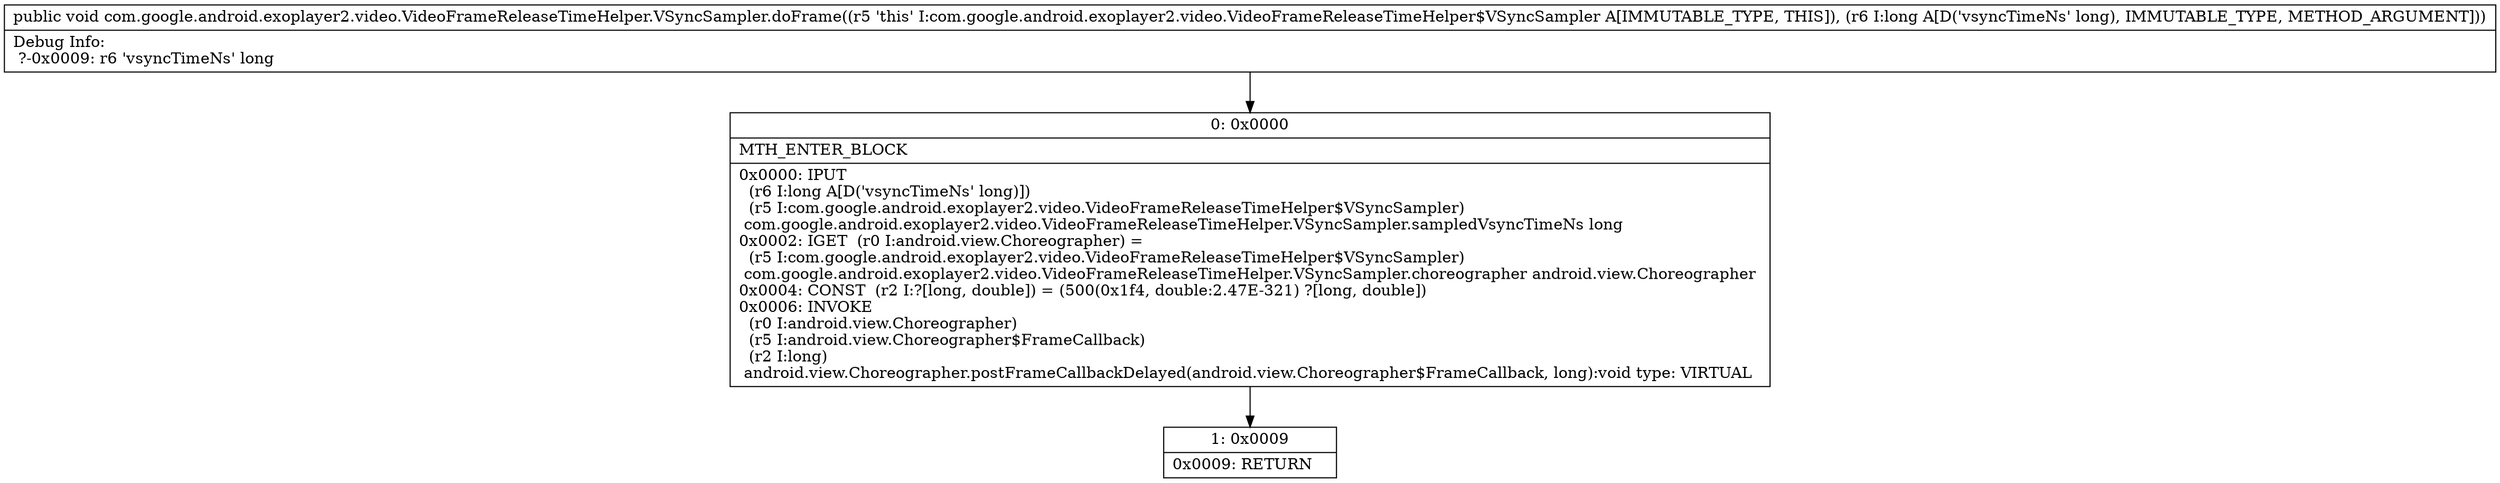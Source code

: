 digraph "CFG forcom.google.android.exoplayer2.video.VideoFrameReleaseTimeHelper.VSyncSampler.doFrame(J)V" {
Node_0 [shape=record,label="{0\:\ 0x0000|MTH_ENTER_BLOCK\l|0x0000: IPUT  \l  (r6 I:long A[D('vsyncTimeNs' long)])\l  (r5 I:com.google.android.exoplayer2.video.VideoFrameReleaseTimeHelper$VSyncSampler)\l com.google.android.exoplayer2.video.VideoFrameReleaseTimeHelper.VSyncSampler.sampledVsyncTimeNs long \l0x0002: IGET  (r0 I:android.view.Choreographer) = \l  (r5 I:com.google.android.exoplayer2.video.VideoFrameReleaseTimeHelper$VSyncSampler)\l com.google.android.exoplayer2.video.VideoFrameReleaseTimeHelper.VSyncSampler.choreographer android.view.Choreographer \l0x0004: CONST  (r2 I:?[long, double]) = (500(0x1f4, double:2.47E\-321) ?[long, double]) \l0x0006: INVOKE  \l  (r0 I:android.view.Choreographer)\l  (r5 I:android.view.Choreographer$FrameCallback)\l  (r2 I:long)\l android.view.Choreographer.postFrameCallbackDelayed(android.view.Choreographer$FrameCallback, long):void type: VIRTUAL \l}"];
Node_1 [shape=record,label="{1\:\ 0x0009|0x0009: RETURN   \l}"];
MethodNode[shape=record,label="{public void com.google.android.exoplayer2.video.VideoFrameReleaseTimeHelper.VSyncSampler.doFrame((r5 'this' I:com.google.android.exoplayer2.video.VideoFrameReleaseTimeHelper$VSyncSampler A[IMMUTABLE_TYPE, THIS]), (r6 I:long A[D('vsyncTimeNs' long), IMMUTABLE_TYPE, METHOD_ARGUMENT]))  | Debug Info:\l  ?\-0x0009: r6 'vsyncTimeNs' long\l}"];
MethodNode -> Node_0;
Node_0 -> Node_1;
}

